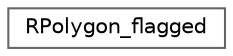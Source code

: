 digraph "类继承关系图"
{
 // LATEX_PDF_SIZE
  bgcolor="transparent";
  edge [fontname=Helvetica,fontsize=10,labelfontname=Helvetica,labelfontsize=10];
  node [fontname=Helvetica,fontsize=10,shape=box,height=0.2,width=0.4];
  rankdir="LR";
  Node0 [id="Node000000",label="RPolygon_flagged",height=0.2,width=0.4,color="grey40", fillcolor="white", style="filled",URL="$class_r_polygon__flagged.html",tooltip=" "];
}
